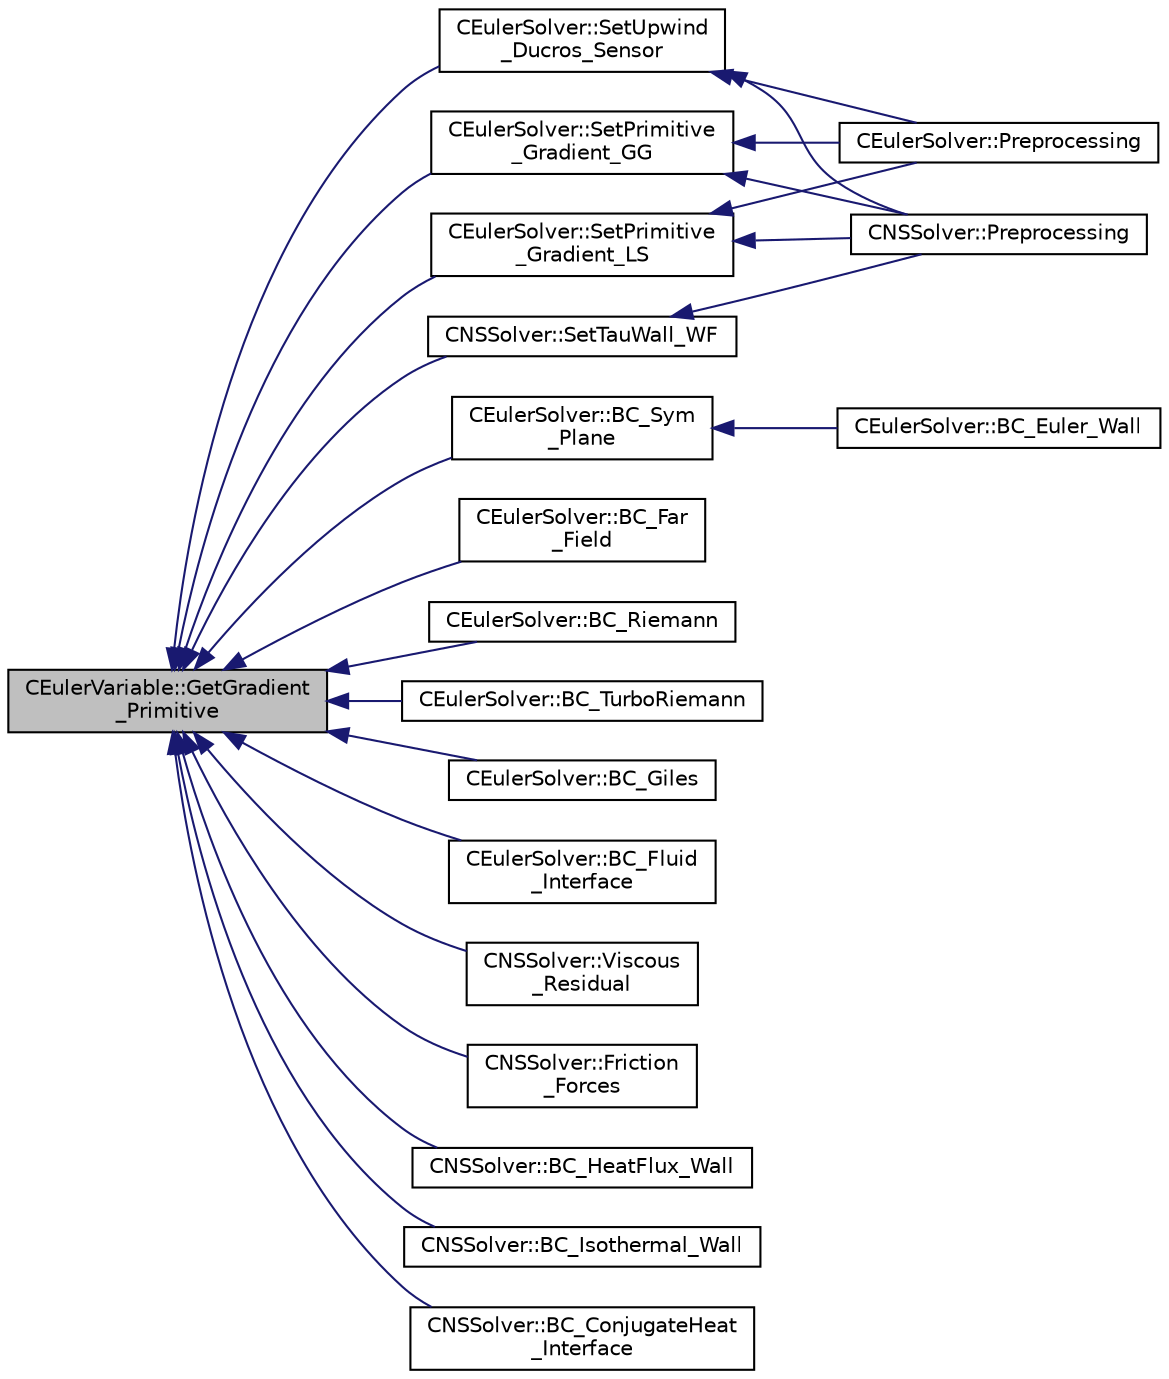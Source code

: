 digraph "CEulerVariable::GetGradient_Primitive"
{
  edge [fontname="Helvetica",fontsize="10",labelfontname="Helvetica",labelfontsize="10"];
  node [fontname="Helvetica",fontsize="10",shape=record];
  rankdir="LR";
  Node76 [label="CEulerVariable::GetGradient\l_Primitive",height=0.2,width=0.4,color="black", fillcolor="grey75", style="filled", fontcolor="black"];
  Node76 -> Node77 [dir="back",color="midnightblue",fontsize="10",style="solid",fontname="Helvetica"];
  Node77 [label="CEulerSolver::SetUpwind\l_Ducros_Sensor",height=0.2,width=0.4,color="black", fillcolor="white", style="filled",URL="$class_c_euler_solver.html#aad67b818e2f5c133118d2a4cca7845f3",tooltip="Compute Ducros Sensor for Roe Dissipation. "];
  Node77 -> Node78 [dir="back",color="midnightblue",fontsize="10",style="solid",fontname="Helvetica"];
  Node78 [label="CEulerSolver::Preprocessing",height=0.2,width=0.4,color="black", fillcolor="white", style="filled",URL="$class_c_euler_solver.html#a8b89e1bfce33284c2d8f5f00f82f3f3f",tooltip="Compute primitive variables and their gradients. "];
  Node77 -> Node79 [dir="back",color="midnightblue",fontsize="10",style="solid",fontname="Helvetica"];
  Node79 [label="CNSSolver::Preprocessing",height=0.2,width=0.4,color="black", fillcolor="white", style="filled",URL="$class_c_n_s_solver.html#a028c83d18cf8520dff2f9628d8a04e4b",tooltip="Restart residual and compute gradients. "];
  Node76 -> Node80 [dir="back",color="midnightblue",fontsize="10",style="solid",fontname="Helvetica"];
  Node80 [label="CEulerSolver::SetPrimitive\l_Gradient_GG",height=0.2,width=0.4,color="black", fillcolor="white", style="filled",URL="$class_c_euler_solver.html#a74fb3b502b83371fcf0728ec546e039b",tooltip="Compute the gradient of the primitive variables using Green-Gauss method, and stores the result in th..."];
  Node80 -> Node78 [dir="back",color="midnightblue",fontsize="10",style="solid",fontname="Helvetica"];
  Node80 -> Node79 [dir="back",color="midnightblue",fontsize="10",style="solid",fontname="Helvetica"];
  Node76 -> Node81 [dir="back",color="midnightblue",fontsize="10",style="solid",fontname="Helvetica"];
  Node81 [label="CEulerSolver::SetPrimitive\l_Gradient_LS",height=0.2,width=0.4,color="black", fillcolor="white", style="filled",URL="$class_c_euler_solver.html#a734d5bd064215fb722477f39993155d4",tooltip="Compute the gradient of the primitive variables using a Least-Squares method, and stores the result i..."];
  Node81 -> Node78 [dir="back",color="midnightblue",fontsize="10",style="solid",fontname="Helvetica"];
  Node81 -> Node79 [dir="back",color="midnightblue",fontsize="10",style="solid",fontname="Helvetica"];
  Node76 -> Node82 [dir="back",color="midnightblue",fontsize="10",style="solid",fontname="Helvetica"];
  Node82 [label="CEulerSolver::BC_Sym\l_Plane",height=0.2,width=0.4,color="black", fillcolor="white", style="filled",URL="$class_c_euler_solver.html#a71ca5f93ed7a83463e87d5b4c27dc345",tooltip="Impose the symmetry boundary condition using the residual. "];
  Node82 -> Node83 [dir="back",color="midnightblue",fontsize="10",style="solid",fontname="Helvetica"];
  Node83 [label="CEulerSolver::BC_Euler_Wall",height=0.2,width=0.4,color="black", fillcolor="white", style="filled",URL="$class_c_euler_solver.html#ad8509337406d93d81c7f11fbf32d0243",tooltip="Impose via the residual the Euler wall boundary condition. "];
  Node76 -> Node84 [dir="back",color="midnightblue",fontsize="10",style="solid",fontname="Helvetica"];
  Node84 [label="CEulerSolver::BC_Far\l_Field",height=0.2,width=0.4,color="black", fillcolor="white", style="filled",URL="$class_c_euler_solver.html#a3cb64b1356f6c0dd43c08df012d99f01",tooltip="Impose the far-field boundary condition using characteristics. "];
  Node76 -> Node85 [dir="back",color="midnightblue",fontsize="10",style="solid",fontname="Helvetica"];
  Node85 [label="CEulerSolver::BC_Riemann",height=0.2,width=0.4,color="black", fillcolor="white", style="filled",URL="$class_c_euler_solver.html#a22c21d18fa626d489db9a387234bd9d0",tooltip="Impose the boundary condition using characteristic recostruction. "];
  Node76 -> Node86 [dir="back",color="midnightblue",fontsize="10",style="solid",fontname="Helvetica"];
  Node86 [label="CEulerSolver::BC_TurboRiemann",height=0.2,width=0.4,color="black", fillcolor="white", style="filled",URL="$class_c_euler_solver.html#a0066305803a18511fb89b8951f4e4866",tooltip="Impose the boundary condition using characteristic recostruction. "];
  Node76 -> Node87 [dir="back",color="midnightblue",fontsize="10",style="solid",fontname="Helvetica"];
  Node87 [label="CEulerSolver::BC_Giles",height=0.2,width=0.4,color="black", fillcolor="white", style="filled",URL="$class_c_euler_solver.html#aa4c3988e3ce0c18460b5c069650c57b0",tooltip="Impose the boundary condition using characteristic recostruction. "];
  Node76 -> Node88 [dir="back",color="midnightblue",fontsize="10",style="solid",fontname="Helvetica"];
  Node88 [label="CEulerSolver::BC_Fluid\l_Interface",height=0.2,width=0.4,color="black", fillcolor="white", style="filled",URL="$class_c_euler_solver.html#accb01b3402a9de5c1c23fdaef60c831f",tooltip="Impose the interface state across sliding meshes. "];
  Node76 -> Node89 [dir="back",color="midnightblue",fontsize="10",style="solid",fontname="Helvetica"];
  Node89 [label="CNSSolver::Viscous\l_Residual",height=0.2,width=0.4,color="black", fillcolor="white", style="filled",URL="$class_c_n_s_solver.html#a4b946463a9868faaa73fa1f40ee5e675",tooltip="Compute the viscous residuals. "];
  Node76 -> Node90 [dir="back",color="midnightblue",fontsize="10",style="solid",fontname="Helvetica"];
  Node90 [label="CNSSolver::Friction\l_Forces",height=0.2,width=0.4,color="black", fillcolor="white", style="filled",URL="$class_c_n_s_solver.html#acc926a2b83d8b90fa71faf46abe8f6b7",tooltip="Compute the viscous forces and all the addimensional coefficients. "];
  Node76 -> Node91 [dir="back",color="midnightblue",fontsize="10",style="solid",fontname="Helvetica"];
  Node91 [label="CNSSolver::BC_HeatFlux_Wall",height=0.2,width=0.4,color="black", fillcolor="white", style="filled",URL="$class_c_n_s_solver.html#a94ecf958fefe5b9f6135ac0e14d1ea80",tooltip="Impose a constant heat-flux condition at the wall. "];
  Node76 -> Node92 [dir="back",color="midnightblue",fontsize="10",style="solid",fontname="Helvetica"];
  Node92 [label="CNSSolver::BC_Isothermal_Wall",height=0.2,width=0.4,color="black", fillcolor="white", style="filled",URL="$class_c_n_s_solver.html#acc95e1ac60fd8a27a8e44d1015c7deba",tooltip="Impose the Navier-Stokes boundary condition (strong). "];
  Node76 -> Node93 [dir="back",color="midnightblue",fontsize="10",style="solid",fontname="Helvetica"];
  Node93 [label="CNSSolver::BC_ConjugateHeat\l_Interface",height=0.2,width=0.4,color="black", fillcolor="white", style="filled",URL="$class_c_n_s_solver.html#ad7c717280b27282a9e02bb1c0b50480a",tooltip="Impose the Navier-Stokes boundary condition (strong) with values from a CHT coupling. "];
  Node76 -> Node94 [dir="back",color="midnightblue",fontsize="10",style="solid",fontname="Helvetica"];
  Node94 [label="CNSSolver::SetTauWall_WF",height=0.2,width=0.4,color="black", fillcolor="white", style="filled",URL="$class_c_n_s_solver.html#afeaca8e0c1a6da9eb2c4d2ddd64bc949",tooltip="Computes the wall shear stress (Tau_Wall) on the surface using a wall function. "];
  Node94 -> Node79 [dir="back",color="midnightblue",fontsize="10",style="solid",fontname="Helvetica"];
}
